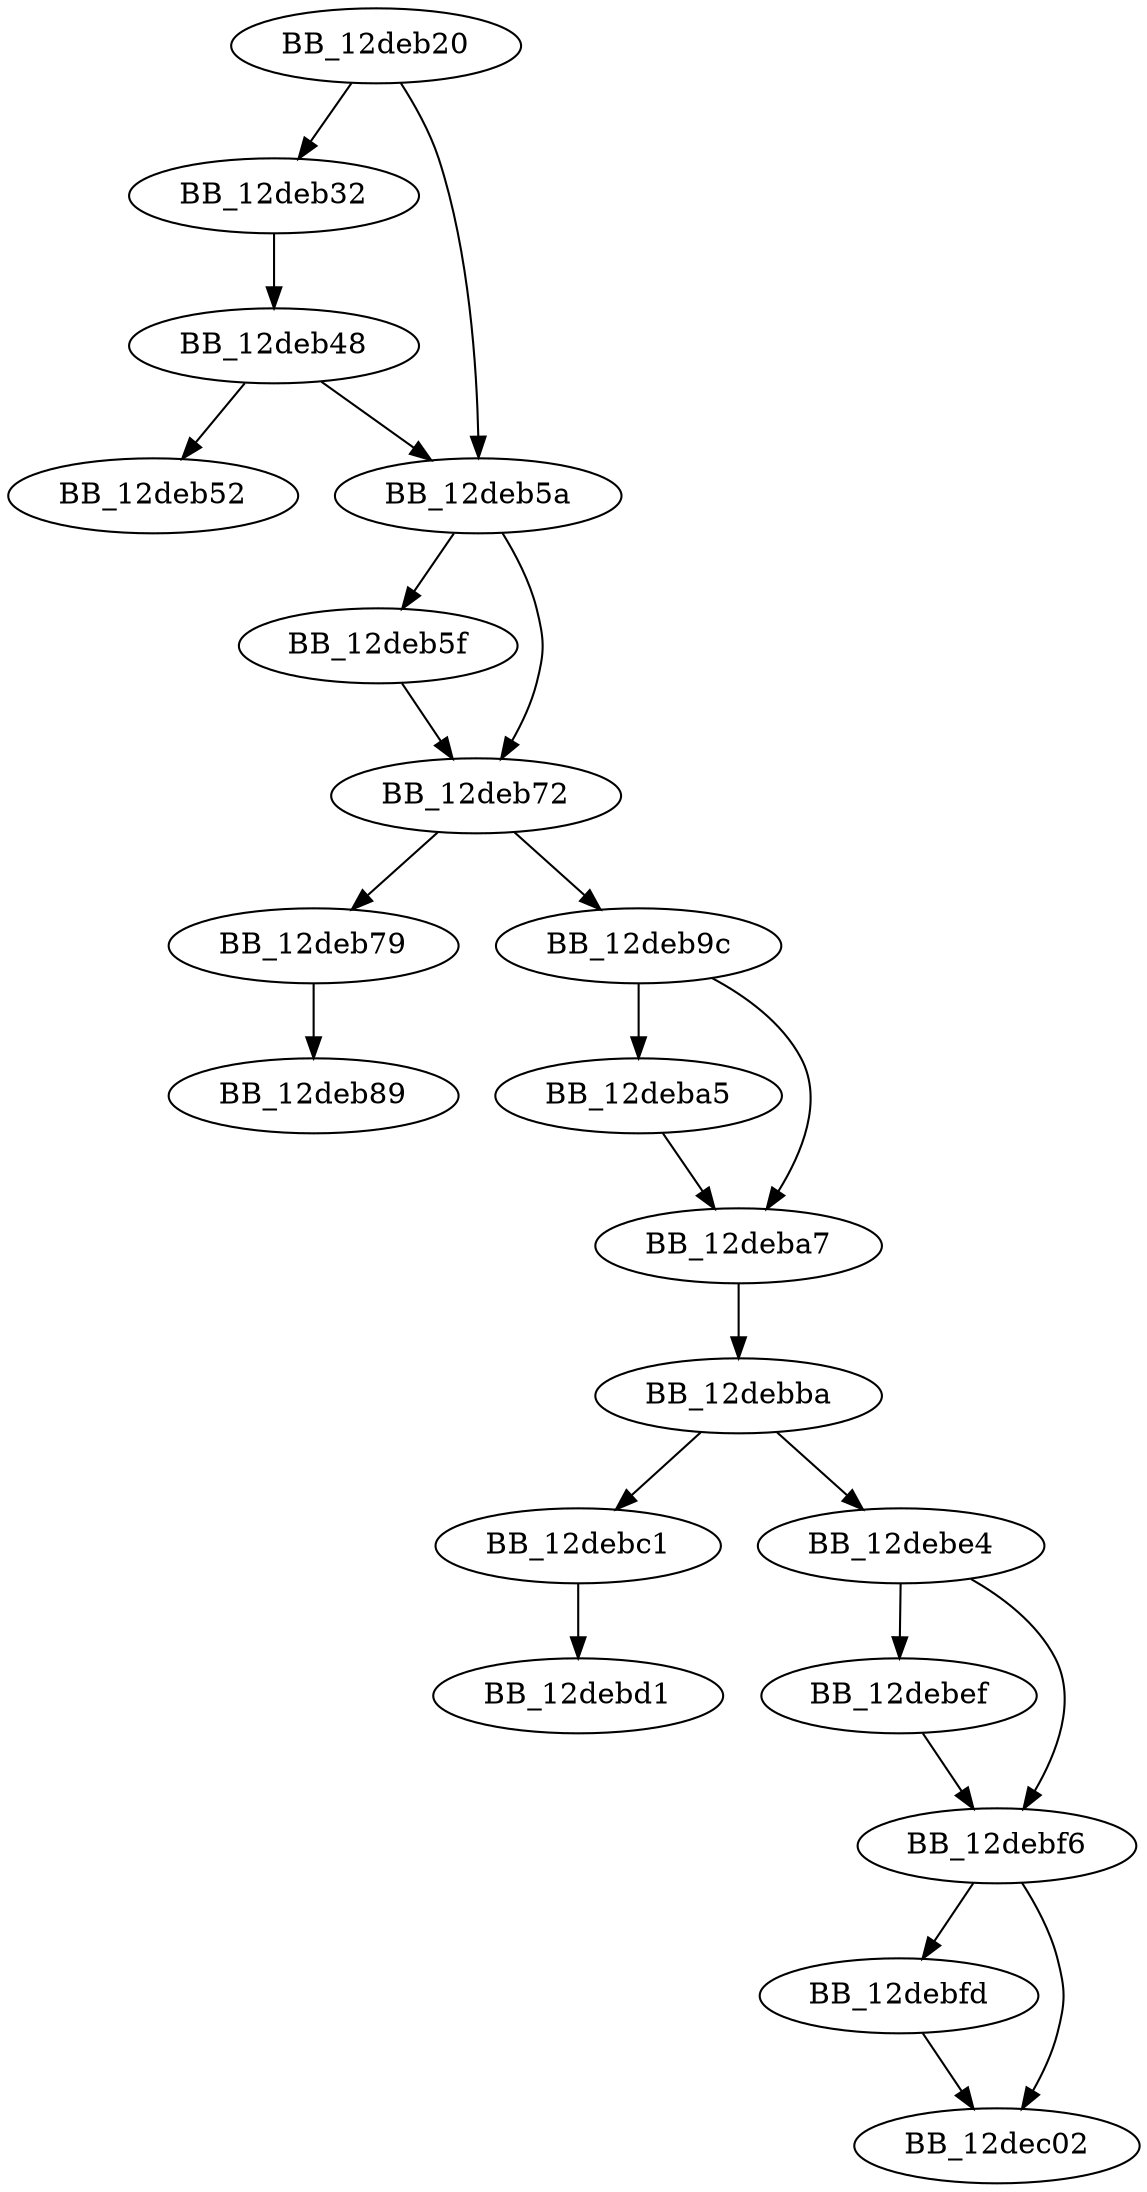 DiGraph sub_12DEB20{
BB_12deb20->BB_12deb32
BB_12deb20->BB_12deb5a
BB_12deb32->BB_12deb48
BB_12deb48->BB_12deb52
BB_12deb48->BB_12deb5a
BB_12deb5a->BB_12deb5f
BB_12deb5a->BB_12deb72
BB_12deb5f->BB_12deb72
BB_12deb72->BB_12deb79
BB_12deb72->BB_12deb9c
BB_12deb79->BB_12deb89
BB_12deb9c->BB_12deba5
BB_12deb9c->BB_12deba7
BB_12deba5->BB_12deba7
BB_12deba7->BB_12debba
BB_12debba->BB_12debc1
BB_12debba->BB_12debe4
BB_12debc1->BB_12debd1
BB_12debe4->BB_12debef
BB_12debe4->BB_12debf6
BB_12debef->BB_12debf6
BB_12debf6->BB_12debfd
BB_12debf6->BB_12dec02
BB_12debfd->BB_12dec02
}
